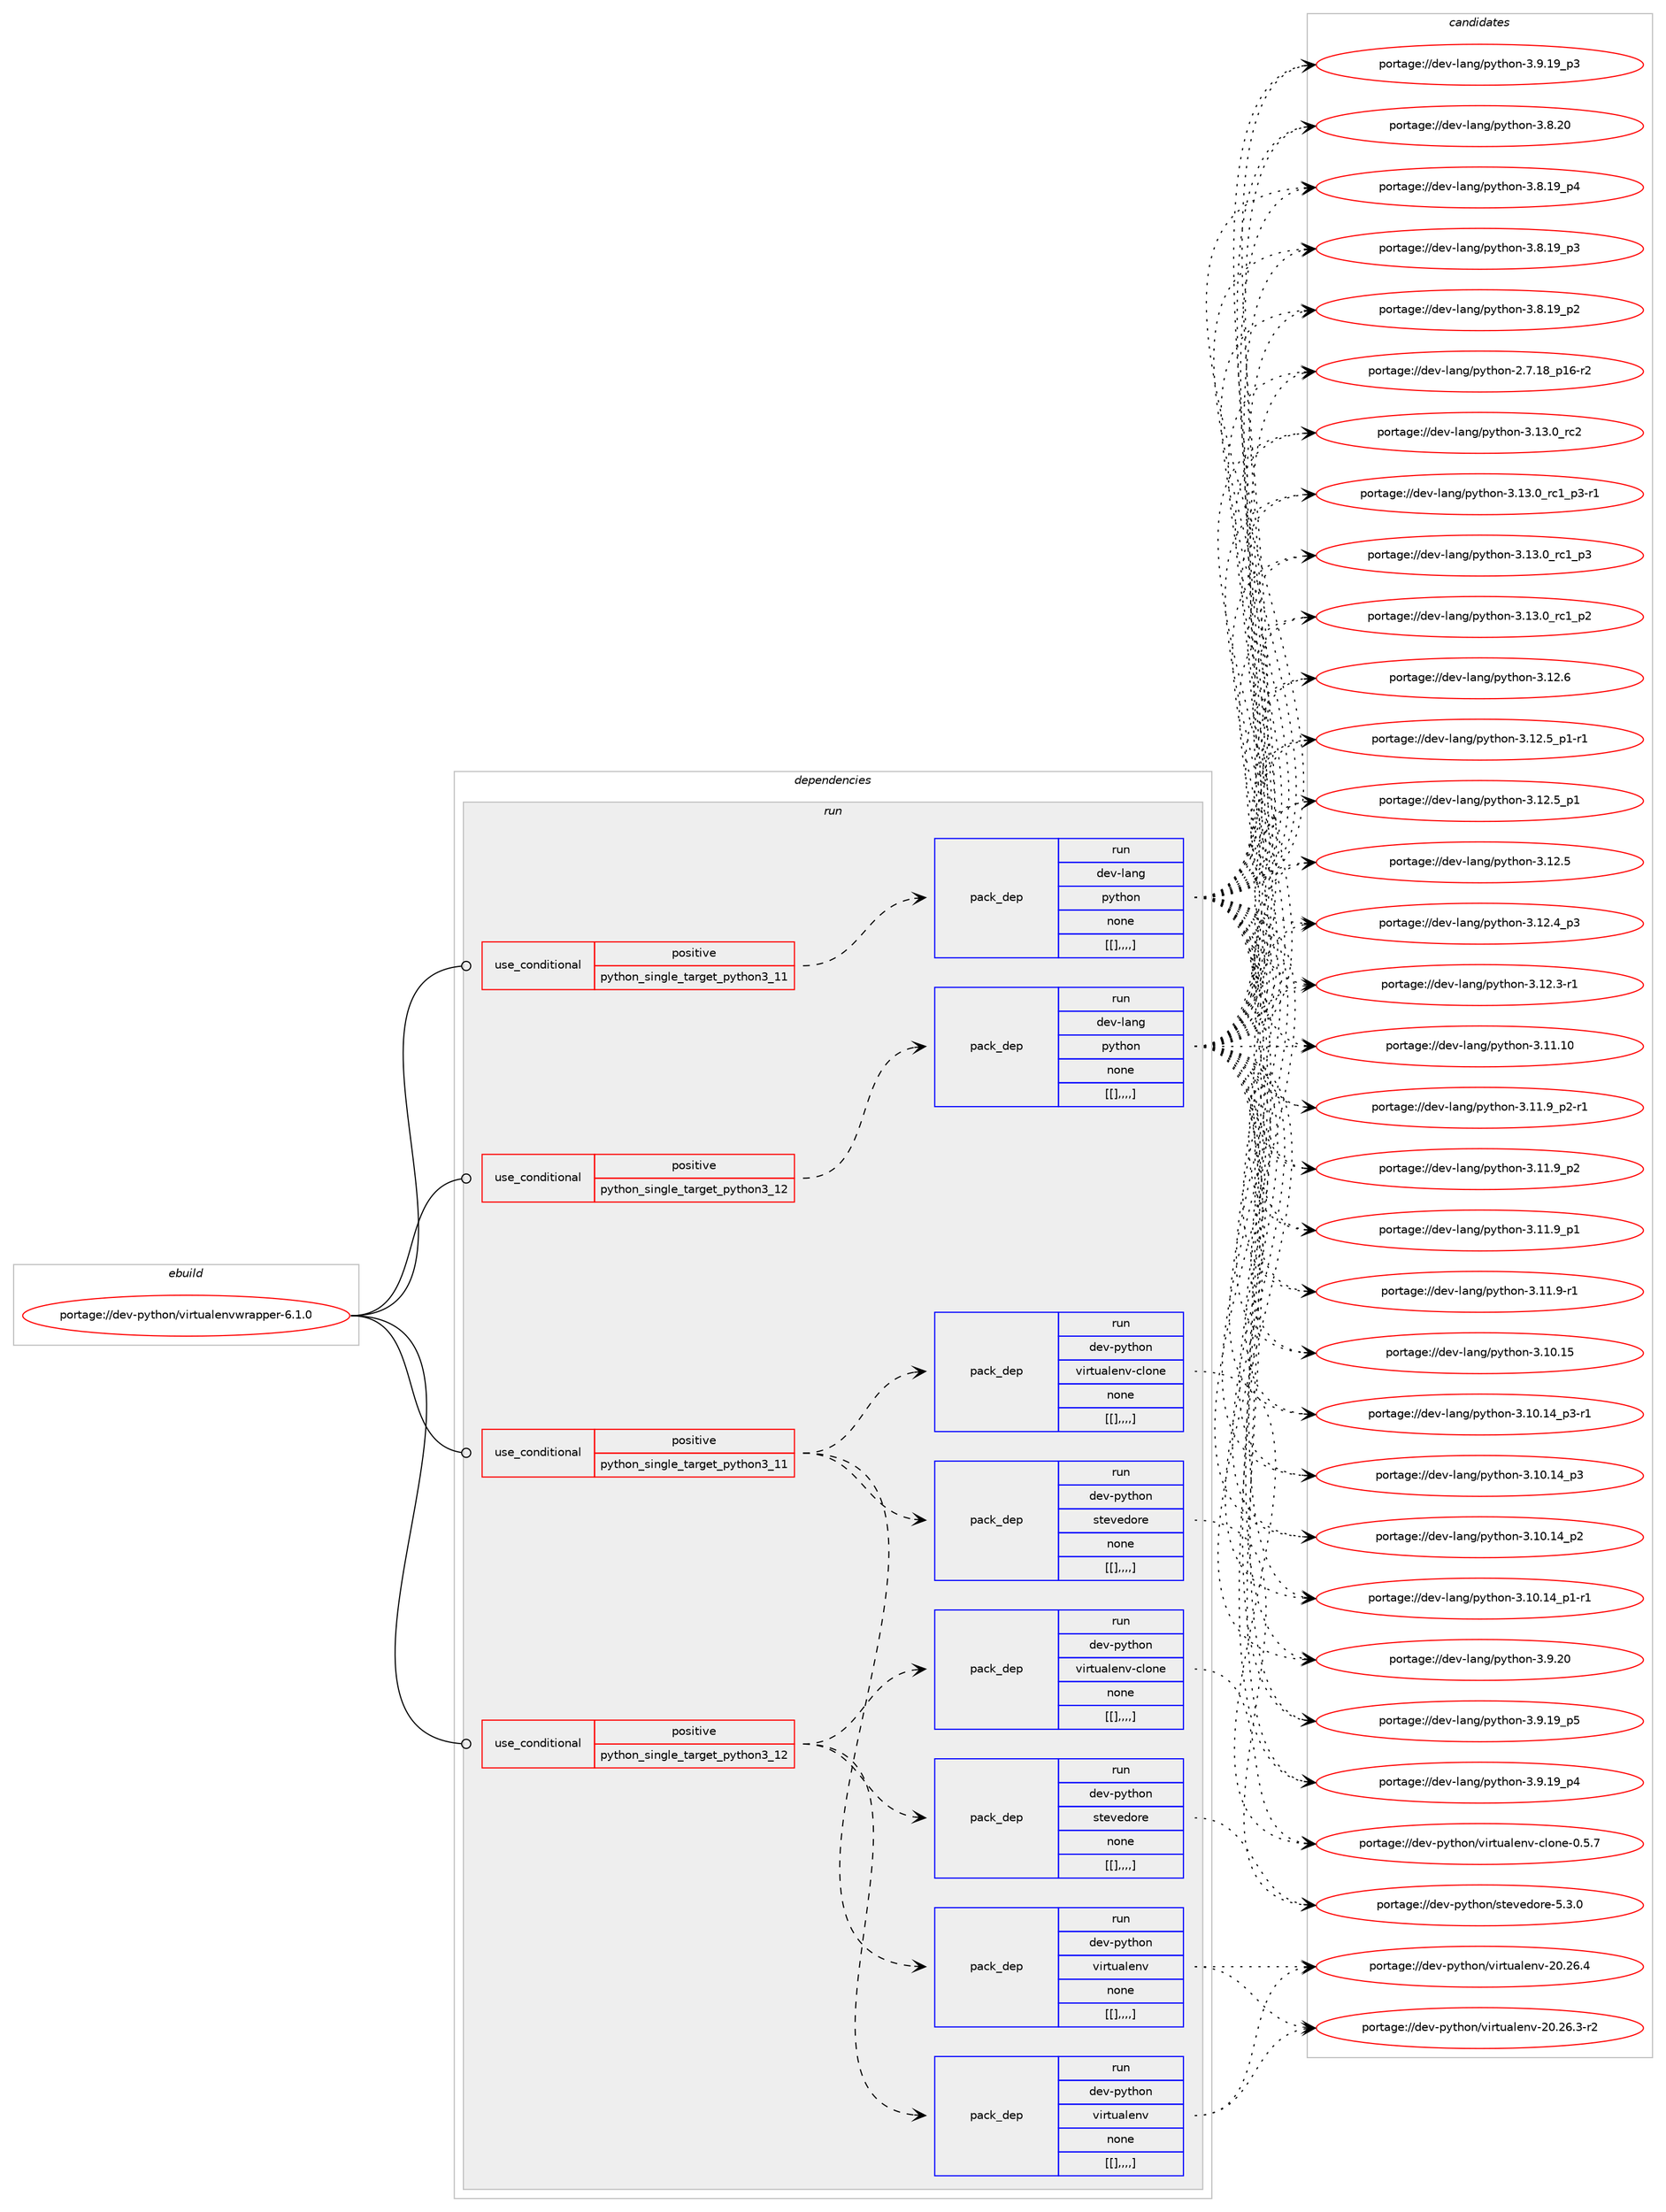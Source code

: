 digraph prolog {

# *************
# Graph options
# *************

newrank=true;
concentrate=true;
compound=true;
graph [rankdir=LR,fontname=Helvetica,fontsize=10,ranksep=1.5];#, ranksep=2.5, nodesep=0.2];
edge  [arrowhead=vee];
node  [fontname=Helvetica,fontsize=10];

# **********
# The ebuild
# **********

subgraph cluster_leftcol {
color=gray;
label=<<i>ebuild</i>>;
id [label="portage://dev-python/virtualenvwrapper-6.1.0", color=red, width=4, href="../dev-python/virtualenvwrapper-6.1.0.svg"];
}

# ****************
# The dependencies
# ****************

subgraph cluster_midcol {
color=gray;
label=<<i>dependencies</i>>;
subgraph cluster_compile {
fillcolor="#eeeeee";
style=filled;
label=<<i>compile</i>>;
}
subgraph cluster_compileandrun {
fillcolor="#eeeeee";
style=filled;
label=<<i>compile and run</i>>;
}
subgraph cluster_run {
fillcolor="#eeeeee";
style=filled;
label=<<i>run</i>>;
subgraph cond42133 {
dependency169407 [label=<<TABLE BORDER="0" CELLBORDER="1" CELLSPACING="0" CELLPADDING="4"><TR><TD ROWSPAN="3" CELLPADDING="10">use_conditional</TD></TR><TR><TD>positive</TD></TR><TR><TD>python_single_target_python3_11</TD></TR></TABLE>>, shape=none, color=red];
subgraph pack126008 {
dependency169408 [label=<<TABLE BORDER="0" CELLBORDER="1" CELLSPACING="0" CELLPADDING="4" WIDTH="220"><TR><TD ROWSPAN="6" CELLPADDING="30">pack_dep</TD></TR><TR><TD WIDTH="110">run</TD></TR><TR><TD>dev-lang</TD></TR><TR><TD>python</TD></TR><TR><TD>none</TD></TR><TR><TD>[[],,,,]</TD></TR></TABLE>>, shape=none, color=blue];
}
dependency169407:e -> dependency169408:w [weight=20,style="dashed",arrowhead="vee"];
}
id:e -> dependency169407:w [weight=20,style="solid",arrowhead="odot"];
subgraph cond42134 {
dependency169409 [label=<<TABLE BORDER="0" CELLBORDER="1" CELLSPACING="0" CELLPADDING="4"><TR><TD ROWSPAN="3" CELLPADDING="10">use_conditional</TD></TR><TR><TD>positive</TD></TR><TR><TD>python_single_target_python3_11</TD></TR></TABLE>>, shape=none, color=red];
subgraph pack126009 {
dependency169410 [label=<<TABLE BORDER="0" CELLBORDER="1" CELLSPACING="0" CELLPADDING="4" WIDTH="220"><TR><TD ROWSPAN="6" CELLPADDING="30">pack_dep</TD></TR><TR><TD WIDTH="110">run</TD></TR><TR><TD>dev-python</TD></TR><TR><TD>stevedore</TD></TR><TR><TD>none</TD></TR><TR><TD>[[],,,,]</TD></TR></TABLE>>, shape=none, color=blue];
}
dependency169409:e -> dependency169410:w [weight=20,style="dashed",arrowhead="vee"];
subgraph pack126010 {
dependency169411 [label=<<TABLE BORDER="0" CELLBORDER="1" CELLSPACING="0" CELLPADDING="4" WIDTH="220"><TR><TD ROWSPAN="6" CELLPADDING="30">pack_dep</TD></TR><TR><TD WIDTH="110">run</TD></TR><TR><TD>dev-python</TD></TR><TR><TD>virtualenv</TD></TR><TR><TD>none</TD></TR><TR><TD>[[],,,,]</TD></TR></TABLE>>, shape=none, color=blue];
}
dependency169409:e -> dependency169411:w [weight=20,style="dashed",arrowhead="vee"];
subgraph pack126011 {
dependency169412 [label=<<TABLE BORDER="0" CELLBORDER="1" CELLSPACING="0" CELLPADDING="4" WIDTH="220"><TR><TD ROWSPAN="6" CELLPADDING="30">pack_dep</TD></TR><TR><TD WIDTH="110">run</TD></TR><TR><TD>dev-python</TD></TR><TR><TD>virtualenv-clone</TD></TR><TR><TD>none</TD></TR><TR><TD>[[],,,,]</TD></TR></TABLE>>, shape=none, color=blue];
}
dependency169409:e -> dependency169412:w [weight=20,style="dashed",arrowhead="vee"];
}
id:e -> dependency169409:w [weight=20,style="solid",arrowhead="odot"];
subgraph cond42135 {
dependency169413 [label=<<TABLE BORDER="0" CELLBORDER="1" CELLSPACING="0" CELLPADDING="4"><TR><TD ROWSPAN="3" CELLPADDING="10">use_conditional</TD></TR><TR><TD>positive</TD></TR><TR><TD>python_single_target_python3_12</TD></TR></TABLE>>, shape=none, color=red];
subgraph pack126012 {
dependency169414 [label=<<TABLE BORDER="0" CELLBORDER="1" CELLSPACING="0" CELLPADDING="4" WIDTH="220"><TR><TD ROWSPAN="6" CELLPADDING="30">pack_dep</TD></TR><TR><TD WIDTH="110">run</TD></TR><TR><TD>dev-lang</TD></TR><TR><TD>python</TD></TR><TR><TD>none</TD></TR><TR><TD>[[],,,,]</TD></TR></TABLE>>, shape=none, color=blue];
}
dependency169413:e -> dependency169414:w [weight=20,style="dashed",arrowhead="vee"];
}
id:e -> dependency169413:w [weight=20,style="solid",arrowhead="odot"];
subgraph cond42136 {
dependency169415 [label=<<TABLE BORDER="0" CELLBORDER="1" CELLSPACING="0" CELLPADDING="4"><TR><TD ROWSPAN="3" CELLPADDING="10">use_conditional</TD></TR><TR><TD>positive</TD></TR><TR><TD>python_single_target_python3_12</TD></TR></TABLE>>, shape=none, color=red];
subgraph pack126013 {
dependency169416 [label=<<TABLE BORDER="0" CELLBORDER="1" CELLSPACING="0" CELLPADDING="4" WIDTH="220"><TR><TD ROWSPAN="6" CELLPADDING="30">pack_dep</TD></TR><TR><TD WIDTH="110">run</TD></TR><TR><TD>dev-python</TD></TR><TR><TD>stevedore</TD></TR><TR><TD>none</TD></TR><TR><TD>[[],,,,]</TD></TR></TABLE>>, shape=none, color=blue];
}
dependency169415:e -> dependency169416:w [weight=20,style="dashed",arrowhead="vee"];
subgraph pack126014 {
dependency169417 [label=<<TABLE BORDER="0" CELLBORDER="1" CELLSPACING="0" CELLPADDING="4" WIDTH="220"><TR><TD ROWSPAN="6" CELLPADDING="30">pack_dep</TD></TR><TR><TD WIDTH="110">run</TD></TR><TR><TD>dev-python</TD></TR><TR><TD>virtualenv</TD></TR><TR><TD>none</TD></TR><TR><TD>[[],,,,]</TD></TR></TABLE>>, shape=none, color=blue];
}
dependency169415:e -> dependency169417:w [weight=20,style="dashed",arrowhead="vee"];
subgraph pack126015 {
dependency169418 [label=<<TABLE BORDER="0" CELLBORDER="1" CELLSPACING="0" CELLPADDING="4" WIDTH="220"><TR><TD ROWSPAN="6" CELLPADDING="30">pack_dep</TD></TR><TR><TD WIDTH="110">run</TD></TR><TR><TD>dev-python</TD></TR><TR><TD>virtualenv-clone</TD></TR><TR><TD>none</TD></TR><TR><TD>[[],,,,]</TD></TR></TABLE>>, shape=none, color=blue];
}
dependency169415:e -> dependency169418:w [weight=20,style="dashed",arrowhead="vee"];
}
id:e -> dependency169415:w [weight=20,style="solid",arrowhead="odot"];
}
}

# **************
# The candidates
# **************

subgraph cluster_choices {
rank=same;
color=gray;
label=<<i>candidates</i>>;

subgraph choice126008 {
color=black;
nodesep=1;
choice10010111845108971101034711212111610411111045514649514648951149950 [label="portage://dev-lang/python-3.13.0_rc2", color=red, width=4,href="../dev-lang/python-3.13.0_rc2.svg"];
choice1001011184510897110103471121211161041111104551464951464895114994995112514511449 [label="portage://dev-lang/python-3.13.0_rc1_p3-r1", color=red, width=4,href="../dev-lang/python-3.13.0_rc1_p3-r1.svg"];
choice100101118451089711010347112121116104111110455146495146489511499499511251 [label="portage://dev-lang/python-3.13.0_rc1_p3", color=red, width=4,href="../dev-lang/python-3.13.0_rc1_p3.svg"];
choice100101118451089711010347112121116104111110455146495146489511499499511250 [label="portage://dev-lang/python-3.13.0_rc1_p2", color=red, width=4,href="../dev-lang/python-3.13.0_rc1_p2.svg"];
choice10010111845108971101034711212111610411111045514649504654 [label="portage://dev-lang/python-3.12.6", color=red, width=4,href="../dev-lang/python-3.12.6.svg"];
choice1001011184510897110103471121211161041111104551464950465395112494511449 [label="portage://dev-lang/python-3.12.5_p1-r1", color=red, width=4,href="../dev-lang/python-3.12.5_p1-r1.svg"];
choice100101118451089711010347112121116104111110455146495046539511249 [label="portage://dev-lang/python-3.12.5_p1", color=red, width=4,href="../dev-lang/python-3.12.5_p1.svg"];
choice10010111845108971101034711212111610411111045514649504653 [label="portage://dev-lang/python-3.12.5", color=red, width=4,href="../dev-lang/python-3.12.5.svg"];
choice100101118451089711010347112121116104111110455146495046529511251 [label="portage://dev-lang/python-3.12.4_p3", color=red, width=4,href="../dev-lang/python-3.12.4_p3.svg"];
choice100101118451089711010347112121116104111110455146495046514511449 [label="portage://dev-lang/python-3.12.3-r1", color=red, width=4,href="../dev-lang/python-3.12.3-r1.svg"];
choice1001011184510897110103471121211161041111104551464949464948 [label="portage://dev-lang/python-3.11.10", color=red, width=4,href="../dev-lang/python-3.11.10.svg"];
choice1001011184510897110103471121211161041111104551464949465795112504511449 [label="portage://dev-lang/python-3.11.9_p2-r1", color=red, width=4,href="../dev-lang/python-3.11.9_p2-r1.svg"];
choice100101118451089711010347112121116104111110455146494946579511250 [label="portage://dev-lang/python-3.11.9_p2", color=red, width=4,href="../dev-lang/python-3.11.9_p2.svg"];
choice100101118451089711010347112121116104111110455146494946579511249 [label="portage://dev-lang/python-3.11.9_p1", color=red, width=4,href="../dev-lang/python-3.11.9_p1.svg"];
choice100101118451089711010347112121116104111110455146494946574511449 [label="portage://dev-lang/python-3.11.9-r1", color=red, width=4,href="../dev-lang/python-3.11.9-r1.svg"];
choice1001011184510897110103471121211161041111104551464948464953 [label="portage://dev-lang/python-3.10.15", color=red, width=4,href="../dev-lang/python-3.10.15.svg"];
choice100101118451089711010347112121116104111110455146494846495295112514511449 [label="portage://dev-lang/python-3.10.14_p3-r1", color=red, width=4,href="../dev-lang/python-3.10.14_p3-r1.svg"];
choice10010111845108971101034711212111610411111045514649484649529511251 [label="portage://dev-lang/python-3.10.14_p3", color=red, width=4,href="../dev-lang/python-3.10.14_p3.svg"];
choice10010111845108971101034711212111610411111045514649484649529511250 [label="portage://dev-lang/python-3.10.14_p2", color=red, width=4,href="../dev-lang/python-3.10.14_p2.svg"];
choice100101118451089711010347112121116104111110455146494846495295112494511449 [label="portage://dev-lang/python-3.10.14_p1-r1", color=red, width=4,href="../dev-lang/python-3.10.14_p1-r1.svg"];
choice10010111845108971101034711212111610411111045514657465048 [label="portage://dev-lang/python-3.9.20", color=red, width=4,href="../dev-lang/python-3.9.20.svg"];
choice100101118451089711010347112121116104111110455146574649579511253 [label="portage://dev-lang/python-3.9.19_p5", color=red, width=4,href="../dev-lang/python-3.9.19_p5.svg"];
choice100101118451089711010347112121116104111110455146574649579511252 [label="portage://dev-lang/python-3.9.19_p4", color=red, width=4,href="../dev-lang/python-3.9.19_p4.svg"];
choice100101118451089711010347112121116104111110455146574649579511251 [label="portage://dev-lang/python-3.9.19_p3", color=red, width=4,href="../dev-lang/python-3.9.19_p3.svg"];
choice10010111845108971101034711212111610411111045514656465048 [label="portage://dev-lang/python-3.8.20", color=red, width=4,href="../dev-lang/python-3.8.20.svg"];
choice100101118451089711010347112121116104111110455146564649579511252 [label="portage://dev-lang/python-3.8.19_p4", color=red, width=4,href="../dev-lang/python-3.8.19_p4.svg"];
choice100101118451089711010347112121116104111110455146564649579511251 [label="portage://dev-lang/python-3.8.19_p3", color=red, width=4,href="../dev-lang/python-3.8.19_p3.svg"];
choice100101118451089711010347112121116104111110455146564649579511250 [label="portage://dev-lang/python-3.8.19_p2", color=red, width=4,href="../dev-lang/python-3.8.19_p2.svg"];
choice100101118451089711010347112121116104111110455046554649569511249544511450 [label="portage://dev-lang/python-2.7.18_p16-r2", color=red, width=4,href="../dev-lang/python-2.7.18_p16-r2.svg"];
dependency169408:e -> choice10010111845108971101034711212111610411111045514649514648951149950:w [style=dotted,weight="100"];
dependency169408:e -> choice1001011184510897110103471121211161041111104551464951464895114994995112514511449:w [style=dotted,weight="100"];
dependency169408:e -> choice100101118451089711010347112121116104111110455146495146489511499499511251:w [style=dotted,weight="100"];
dependency169408:e -> choice100101118451089711010347112121116104111110455146495146489511499499511250:w [style=dotted,weight="100"];
dependency169408:e -> choice10010111845108971101034711212111610411111045514649504654:w [style=dotted,weight="100"];
dependency169408:e -> choice1001011184510897110103471121211161041111104551464950465395112494511449:w [style=dotted,weight="100"];
dependency169408:e -> choice100101118451089711010347112121116104111110455146495046539511249:w [style=dotted,weight="100"];
dependency169408:e -> choice10010111845108971101034711212111610411111045514649504653:w [style=dotted,weight="100"];
dependency169408:e -> choice100101118451089711010347112121116104111110455146495046529511251:w [style=dotted,weight="100"];
dependency169408:e -> choice100101118451089711010347112121116104111110455146495046514511449:w [style=dotted,weight="100"];
dependency169408:e -> choice1001011184510897110103471121211161041111104551464949464948:w [style=dotted,weight="100"];
dependency169408:e -> choice1001011184510897110103471121211161041111104551464949465795112504511449:w [style=dotted,weight="100"];
dependency169408:e -> choice100101118451089711010347112121116104111110455146494946579511250:w [style=dotted,weight="100"];
dependency169408:e -> choice100101118451089711010347112121116104111110455146494946579511249:w [style=dotted,weight="100"];
dependency169408:e -> choice100101118451089711010347112121116104111110455146494946574511449:w [style=dotted,weight="100"];
dependency169408:e -> choice1001011184510897110103471121211161041111104551464948464953:w [style=dotted,weight="100"];
dependency169408:e -> choice100101118451089711010347112121116104111110455146494846495295112514511449:w [style=dotted,weight="100"];
dependency169408:e -> choice10010111845108971101034711212111610411111045514649484649529511251:w [style=dotted,weight="100"];
dependency169408:e -> choice10010111845108971101034711212111610411111045514649484649529511250:w [style=dotted,weight="100"];
dependency169408:e -> choice100101118451089711010347112121116104111110455146494846495295112494511449:w [style=dotted,weight="100"];
dependency169408:e -> choice10010111845108971101034711212111610411111045514657465048:w [style=dotted,weight="100"];
dependency169408:e -> choice100101118451089711010347112121116104111110455146574649579511253:w [style=dotted,weight="100"];
dependency169408:e -> choice100101118451089711010347112121116104111110455146574649579511252:w [style=dotted,weight="100"];
dependency169408:e -> choice100101118451089711010347112121116104111110455146574649579511251:w [style=dotted,weight="100"];
dependency169408:e -> choice10010111845108971101034711212111610411111045514656465048:w [style=dotted,weight="100"];
dependency169408:e -> choice100101118451089711010347112121116104111110455146564649579511252:w [style=dotted,weight="100"];
dependency169408:e -> choice100101118451089711010347112121116104111110455146564649579511251:w [style=dotted,weight="100"];
dependency169408:e -> choice100101118451089711010347112121116104111110455146564649579511250:w [style=dotted,weight="100"];
dependency169408:e -> choice100101118451089711010347112121116104111110455046554649569511249544511450:w [style=dotted,weight="100"];
}
subgraph choice126009 {
color=black;
nodesep=1;
choice1001011184511212111610411111047115116101118101100111114101455346514648 [label="portage://dev-python/stevedore-5.3.0", color=red, width=4,href="../dev-python/stevedore-5.3.0.svg"];
dependency169410:e -> choice1001011184511212111610411111047115116101118101100111114101455346514648:w [style=dotted,weight="100"];
}
subgraph choice126010 {
color=black;
nodesep=1;
choice1001011184511212111610411111047118105114116117971081011101184550484650544652 [label="portage://dev-python/virtualenv-20.26.4", color=red, width=4,href="../dev-python/virtualenv-20.26.4.svg"];
choice10010111845112121116104111110471181051141161179710810111011845504846505446514511450 [label="portage://dev-python/virtualenv-20.26.3-r2", color=red, width=4,href="../dev-python/virtualenv-20.26.3-r2.svg"];
dependency169411:e -> choice1001011184511212111610411111047118105114116117971081011101184550484650544652:w [style=dotted,weight="100"];
dependency169411:e -> choice10010111845112121116104111110471181051141161179710810111011845504846505446514511450:w [style=dotted,weight="100"];
}
subgraph choice126011 {
color=black;
nodesep=1;
choice1001011184511212111610411111047118105114116117971081011101184599108111110101454846534655 [label="portage://dev-python/virtualenv-clone-0.5.7", color=red, width=4,href="../dev-python/virtualenv-clone-0.5.7.svg"];
dependency169412:e -> choice1001011184511212111610411111047118105114116117971081011101184599108111110101454846534655:w [style=dotted,weight="100"];
}
subgraph choice126012 {
color=black;
nodesep=1;
choice10010111845108971101034711212111610411111045514649514648951149950 [label="portage://dev-lang/python-3.13.0_rc2", color=red, width=4,href="../dev-lang/python-3.13.0_rc2.svg"];
choice1001011184510897110103471121211161041111104551464951464895114994995112514511449 [label="portage://dev-lang/python-3.13.0_rc1_p3-r1", color=red, width=4,href="../dev-lang/python-3.13.0_rc1_p3-r1.svg"];
choice100101118451089711010347112121116104111110455146495146489511499499511251 [label="portage://dev-lang/python-3.13.0_rc1_p3", color=red, width=4,href="../dev-lang/python-3.13.0_rc1_p3.svg"];
choice100101118451089711010347112121116104111110455146495146489511499499511250 [label="portage://dev-lang/python-3.13.0_rc1_p2", color=red, width=4,href="../dev-lang/python-3.13.0_rc1_p2.svg"];
choice10010111845108971101034711212111610411111045514649504654 [label="portage://dev-lang/python-3.12.6", color=red, width=4,href="../dev-lang/python-3.12.6.svg"];
choice1001011184510897110103471121211161041111104551464950465395112494511449 [label="portage://dev-lang/python-3.12.5_p1-r1", color=red, width=4,href="../dev-lang/python-3.12.5_p1-r1.svg"];
choice100101118451089711010347112121116104111110455146495046539511249 [label="portage://dev-lang/python-3.12.5_p1", color=red, width=4,href="../dev-lang/python-3.12.5_p1.svg"];
choice10010111845108971101034711212111610411111045514649504653 [label="portage://dev-lang/python-3.12.5", color=red, width=4,href="../dev-lang/python-3.12.5.svg"];
choice100101118451089711010347112121116104111110455146495046529511251 [label="portage://dev-lang/python-3.12.4_p3", color=red, width=4,href="../dev-lang/python-3.12.4_p3.svg"];
choice100101118451089711010347112121116104111110455146495046514511449 [label="portage://dev-lang/python-3.12.3-r1", color=red, width=4,href="../dev-lang/python-3.12.3-r1.svg"];
choice1001011184510897110103471121211161041111104551464949464948 [label="portage://dev-lang/python-3.11.10", color=red, width=4,href="../dev-lang/python-3.11.10.svg"];
choice1001011184510897110103471121211161041111104551464949465795112504511449 [label="portage://dev-lang/python-3.11.9_p2-r1", color=red, width=4,href="../dev-lang/python-3.11.9_p2-r1.svg"];
choice100101118451089711010347112121116104111110455146494946579511250 [label="portage://dev-lang/python-3.11.9_p2", color=red, width=4,href="../dev-lang/python-3.11.9_p2.svg"];
choice100101118451089711010347112121116104111110455146494946579511249 [label="portage://dev-lang/python-3.11.9_p1", color=red, width=4,href="../dev-lang/python-3.11.9_p1.svg"];
choice100101118451089711010347112121116104111110455146494946574511449 [label="portage://dev-lang/python-3.11.9-r1", color=red, width=4,href="../dev-lang/python-3.11.9-r1.svg"];
choice1001011184510897110103471121211161041111104551464948464953 [label="portage://dev-lang/python-3.10.15", color=red, width=4,href="../dev-lang/python-3.10.15.svg"];
choice100101118451089711010347112121116104111110455146494846495295112514511449 [label="portage://dev-lang/python-3.10.14_p3-r1", color=red, width=4,href="../dev-lang/python-3.10.14_p3-r1.svg"];
choice10010111845108971101034711212111610411111045514649484649529511251 [label="portage://dev-lang/python-3.10.14_p3", color=red, width=4,href="../dev-lang/python-3.10.14_p3.svg"];
choice10010111845108971101034711212111610411111045514649484649529511250 [label="portage://dev-lang/python-3.10.14_p2", color=red, width=4,href="../dev-lang/python-3.10.14_p2.svg"];
choice100101118451089711010347112121116104111110455146494846495295112494511449 [label="portage://dev-lang/python-3.10.14_p1-r1", color=red, width=4,href="../dev-lang/python-3.10.14_p1-r1.svg"];
choice10010111845108971101034711212111610411111045514657465048 [label="portage://dev-lang/python-3.9.20", color=red, width=4,href="../dev-lang/python-3.9.20.svg"];
choice100101118451089711010347112121116104111110455146574649579511253 [label="portage://dev-lang/python-3.9.19_p5", color=red, width=4,href="../dev-lang/python-3.9.19_p5.svg"];
choice100101118451089711010347112121116104111110455146574649579511252 [label="portage://dev-lang/python-3.9.19_p4", color=red, width=4,href="../dev-lang/python-3.9.19_p4.svg"];
choice100101118451089711010347112121116104111110455146574649579511251 [label="portage://dev-lang/python-3.9.19_p3", color=red, width=4,href="../dev-lang/python-3.9.19_p3.svg"];
choice10010111845108971101034711212111610411111045514656465048 [label="portage://dev-lang/python-3.8.20", color=red, width=4,href="../dev-lang/python-3.8.20.svg"];
choice100101118451089711010347112121116104111110455146564649579511252 [label="portage://dev-lang/python-3.8.19_p4", color=red, width=4,href="../dev-lang/python-3.8.19_p4.svg"];
choice100101118451089711010347112121116104111110455146564649579511251 [label="portage://dev-lang/python-3.8.19_p3", color=red, width=4,href="../dev-lang/python-3.8.19_p3.svg"];
choice100101118451089711010347112121116104111110455146564649579511250 [label="portage://dev-lang/python-3.8.19_p2", color=red, width=4,href="../dev-lang/python-3.8.19_p2.svg"];
choice100101118451089711010347112121116104111110455046554649569511249544511450 [label="portage://dev-lang/python-2.7.18_p16-r2", color=red, width=4,href="../dev-lang/python-2.7.18_p16-r2.svg"];
dependency169414:e -> choice10010111845108971101034711212111610411111045514649514648951149950:w [style=dotted,weight="100"];
dependency169414:e -> choice1001011184510897110103471121211161041111104551464951464895114994995112514511449:w [style=dotted,weight="100"];
dependency169414:e -> choice100101118451089711010347112121116104111110455146495146489511499499511251:w [style=dotted,weight="100"];
dependency169414:e -> choice100101118451089711010347112121116104111110455146495146489511499499511250:w [style=dotted,weight="100"];
dependency169414:e -> choice10010111845108971101034711212111610411111045514649504654:w [style=dotted,weight="100"];
dependency169414:e -> choice1001011184510897110103471121211161041111104551464950465395112494511449:w [style=dotted,weight="100"];
dependency169414:e -> choice100101118451089711010347112121116104111110455146495046539511249:w [style=dotted,weight="100"];
dependency169414:e -> choice10010111845108971101034711212111610411111045514649504653:w [style=dotted,weight="100"];
dependency169414:e -> choice100101118451089711010347112121116104111110455146495046529511251:w [style=dotted,weight="100"];
dependency169414:e -> choice100101118451089711010347112121116104111110455146495046514511449:w [style=dotted,weight="100"];
dependency169414:e -> choice1001011184510897110103471121211161041111104551464949464948:w [style=dotted,weight="100"];
dependency169414:e -> choice1001011184510897110103471121211161041111104551464949465795112504511449:w [style=dotted,weight="100"];
dependency169414:e -> choice100101118451089711010347112121116104111110455146494946579511250:w [style=dotted,weight="100"];
dependency169414:e -> choice100101118451089711010347112121116104111110455146494946579511249:w [style=dotted,weight="100"];
dependency169414:e -> choice100101118451089711010347112121116104111110455146494946574511449:w [style=dotted,weight="100"];
dependency169414:e -> choice1001011184510897110103471121211161041111104551464948464953:w [style=dotted,weight="100"];
dependency169414:e -> choice100101118451089711010347112121116104111110455146494846495295112514511449:w [style=dotted,weight="100"];
dependency169414:e -> choice10010111845108971101034711212111610411111045514649484649529511251:w [style=dotted,weight="100"];
dependency169414:e -> choice10010111845108971101034711212111610411111045514649484649529511250:w [style=dotted,weight="100"];
dependency169414:e -> choice100101118451089711010347112121116104111110455146494846495295112494511449:w [style=dotted,weight="100"];
dependency169414:e -> choice10010111845108971101034711212111610411111045514657465048:w [style=dotted,weight="100"];
dependency169414:e -> choice100101118451089711010347112121116104111110455146574649579511253:w [style=dotted,weight="100"];
dependency169414:e -> choice100101118451089711010347112121116104111110455146574649579511252:w [style=dotted,weight="100"];
dependency169414:e -> choice100101118451089711010347112121116104111110455146574649579511251:w [style=dotted,weight="100"];
dependency169414:e -> choice10010111845108971101034711212111610411111045514656465048:w [style=dotted,weight="100"];
dependency169414:e -> choice100101118451089711010347112121116104111110455146564649579511252:w [style=dotted,weight="100"];
dependency169414:e -> choice100101118451089711010347112121116104111110455146564649579511251:w [style=dotted,weight="100"];
dependency169414:e -> choice100101118451089711010347112121116104111110455146564649579511250:w [style=dotted,weight="100"];
dependency169414:e -> choice100101118451089711010347112121116104111110455046554649569511249544511450:w [style=dotted,weight="100"];
}
subgraph choice126013 {
color=black;
nodesep=1;
choice1001011184511212111610411111047115116101118101100111114101455346514648 [label="portage://dev-python/stevedore-5.3.0", color=red, width=4,href="../dev-python/stevedore-5.3.0.svg"];
dependency169416:e -> choice1001011184511212111610411111047115116101118101100111114101455346514648:w [style=dotted,weight="100"];
}
subgraph choice126014 {
color=black;
nodesep=1;
choice1001011184511212111610411111047118105114116117971081011101184550484650544652 [label="portage://dev-python/virtualenv-20.26.4", color=red, width=4,href="../dev-python/virtualenv-20.26.4.svg"];
choice10010111845112121116104111110471181051141161179710810111011845504846505446514511450 [label="portage://dev-python/virtualenv-20.26.3-r2", color=red, width=4,href="../dev-python/virtualenv-20.26.3-r2.svg"];
dependency169417:e -> choice1001011184511212111610411111047118105114116117971081011101184550484650544652:w [style=dotted,weight="100"];
dependency169417:e -> choice10010111845112121116104111110471181051141161179710810111011845504846505446514511450:w [style=dotted,weight="100"];
}
subgraph choice126015 {
color=black;
nodesep=1;
choice1001011184511212111610411111047118105114116117971081011101184599108111110101454846534655 [label="portage://dev-python/virtualenv-clone-0.5.7", color=red, width=4,href="../dev-python/virtualenv-clone-0.5.7.svg"];
dependency169418:e -> choice1001011184511212111610411111047118105114116117971081011101184599108111110101454846534655:w [style=dotted,weight="100"];
}
}

}
